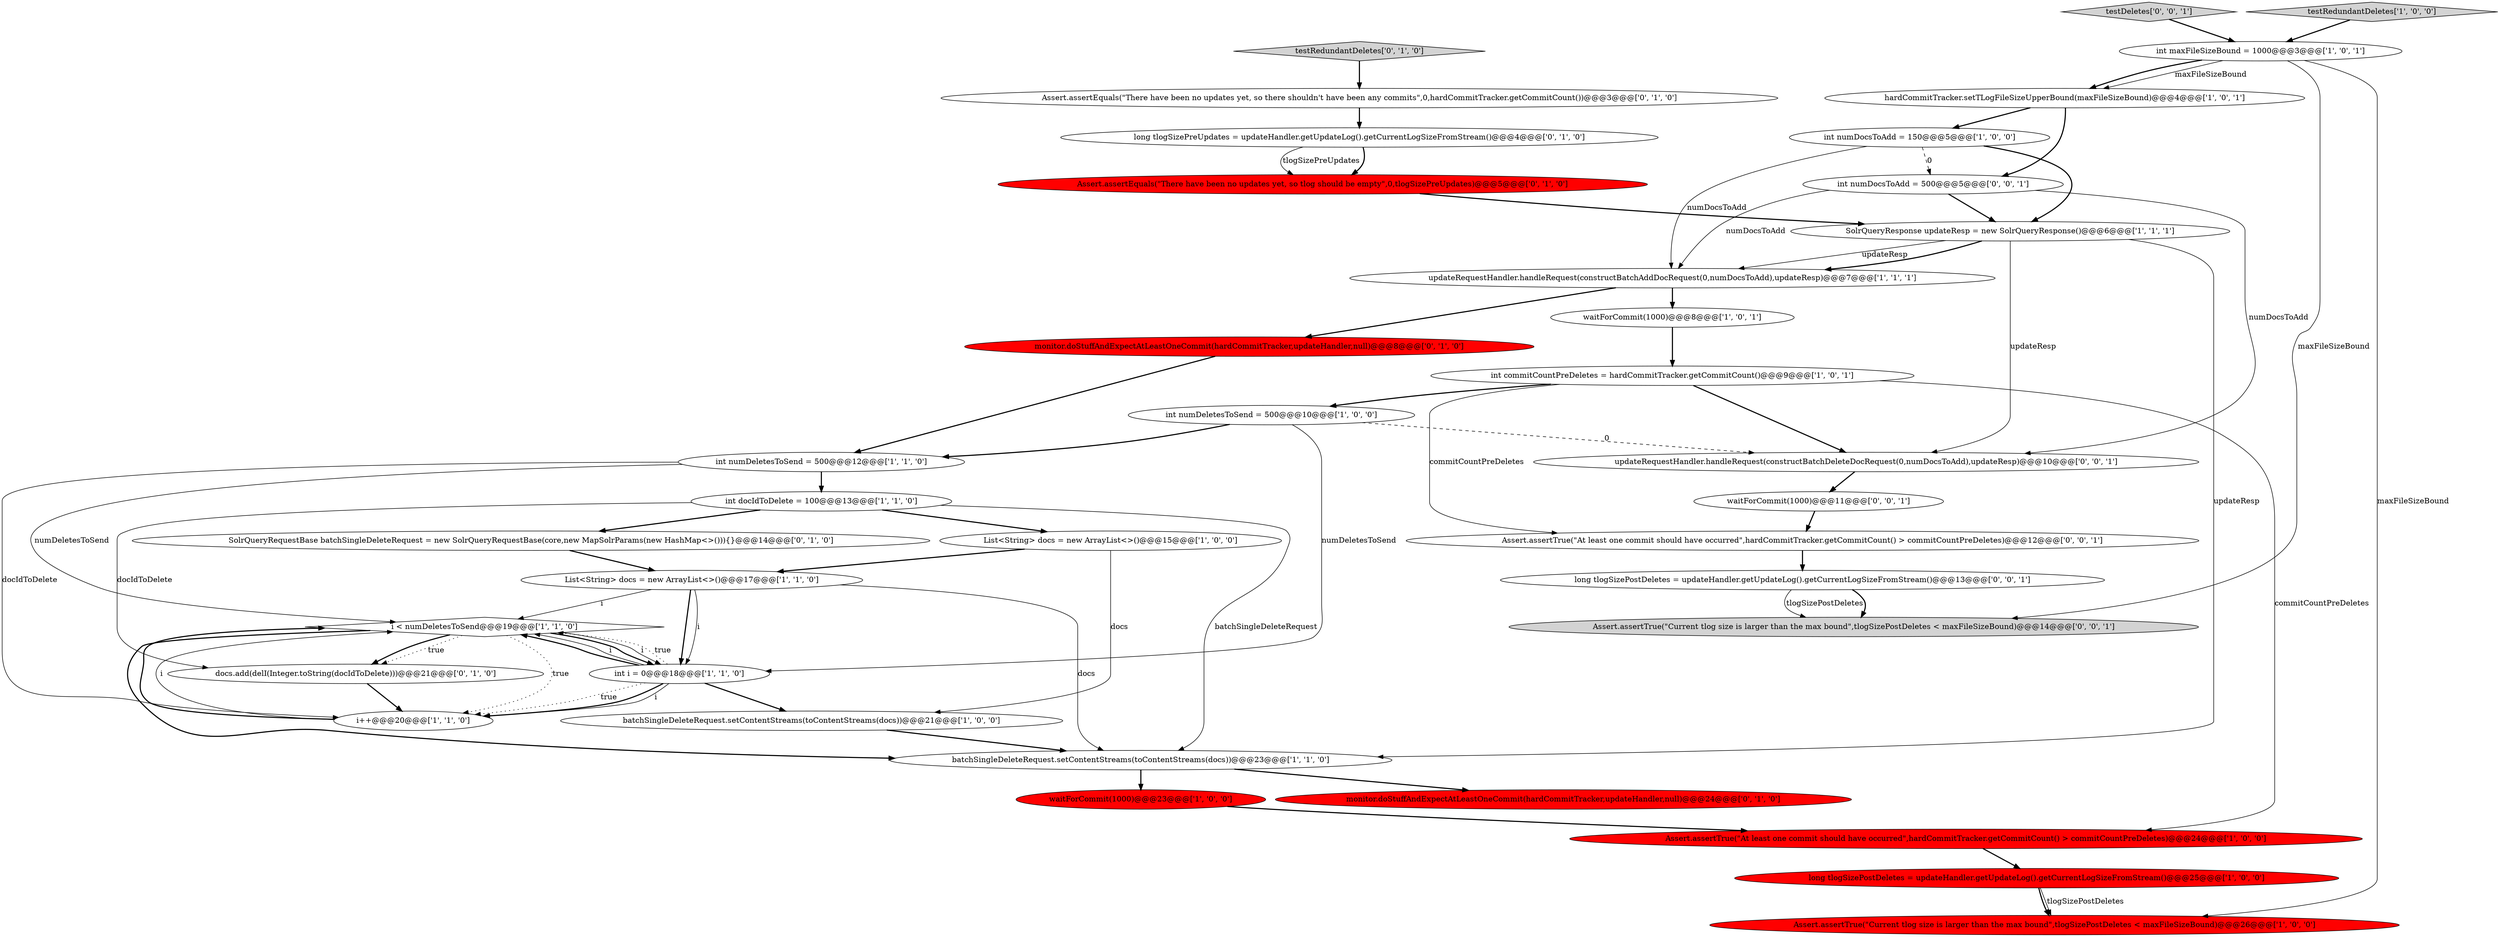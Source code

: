 digraph {
33 [style = filled, label = "testDeletes['0', '0', '1']", fillcolor = lightgray, shape = diamond image = "AAA0AAABBB3BBB"];
29 [style = filled, label = "long tlogSizePreUpdates = updateHandler.getUpdateLog().getCurrentLogSizeFromStream()@@@4@@@['0', '1', '0']", fillcolor = white, shape = ellipse image = "AAA0AAABBB2BBB"];
16 [style = filled, label = "int commitCountPreDeletes = hardCommitTracker.getCommitCount()@@@9@@@['1', '0', '1']", fillcolor = white, shape = ellipse image = "AAA0AAABBB1BBB"];
24 [style = filled, label = "monitor.doStuffAndExpectAtLeastOneCommit(hardCommitTracker,updateHandler,null)@@@24@@@['0', '1', '0']", fillcolor = red, shape = ellipse image = "AAA1AAABBB2BBB"];
22 [style = filled, label = "docs.add(delI(Integer.toString(docIdToDelete)))@@@21@@@['0', '1', '0']", fillcolor = white, shape = ellipse image = "AAA0AAABBB2BBB"];
8 [style = filled, label = "Assert.assertTrue(\"At least one commit should have occurred\",hardCommitTracker.getCommitCount() > commitCountPreDeletes)@@@24@@@['1', '0', '0']", fillcolor = red, shape = ellipse image = "AAA1AAABBB1BBB"];
34 [style = filled, label = "int numDocsToAdd = 500@@@5@@@['0', '0', '1']", fillcolor = white, shape = ellipse image = "AAA0AAABBB3BBB"];
4 [style = filled, label = "i < numDeletesToSend@@@19@@@['1', '1', '0']", fillcolor = white, shape = diamond image = "AAA0AAABBB1BBB"];
31 [style = filled, label = "Assert.assertTrue(\"Current tlog size is larger than the max bound\",tlogSizePostDeletes < maxFileSizeBound)@@@14@@@['0', '0', '1']", fillcolor = lightgray, shape = ellipse image = "AAA0AAABBB3BBB"];
11 [style = filled, label = "int numDeletesToSend = 500@@@12@@@['1', '1', '0']", fillcolor = white, shape = ellipse image = "AAA0AAABBB1BBB"];
6 [style = filled, label = "hardCommitTracker.setTLogFileSizeUpperBound(maxFileSizeBound)@@@4@@@['1', '0', '1']", fillcolor = white, shape = ellipse image = "AAA0AAABBB1BBB"];
23 [style = filled, label = "monitor.doStuffAndExpectAtLeastOneCommit(hardCommitTracker,updateHandler,null)@@@8@@@['0', '1', '0']", fillcolor = red, shape = ellipse image = "AAA1AAABBB2BBB"];
30 [style = filled, label = "updateRequestHandler.handleRequest(constructBatchDeleteDocRequest(0,numDocsToAdd),updateResp)@@@10@@@['0', '0', '1']", fillcolor = white, shape = ellipse image = "AAA0AAABBB3BBB"];
28 [style = filled, label = "testRedundantDeletes['0', '1', '0']", fillcolor = lightgray, shape = diamond image = "AAA0AAABBB2BBB"];
9 [style = filled, label = "i++@@@20@@@['1', '1', '0']", fillcolor = white, shape = ellipse image = "AAA0AAABBB1BBB"];
20 [style = filled, label = "List<String> docs = new ArrayList<>()@@@15@@@['1', '0', '0']", fillcolor = white, shape = ellipse image = "AAA0AAABBB1BBB"];
1 [style = filled, label = "int maxFileSizeBound = 1000@@@3@@@['1', '0', '1']", fillcolor = white, shape = ellipse image = "AAA0AAABBB1BBB"];
3 [style = filled, label = "int i = 0@@@18@@@['1', '1', '0']", fillcolor = white, shape = ellipse image = "AAA0AAABBB1BBB"];
0 [style = filled, label = "waitForCommit(1000)@@@23@@@['1', '0', '0']", fillcolor = red, shape = ellipse image = "AAA1AAABBB1BBB"];
36 [style = filled, label = "Assert.assertTrue(\"At least one commit should have occurred\",hardCommitTracker.getCommitCount() > commitCountPreDeletes)@@@12@@@['0', '0', '1']", fillcolor = white, shape = ellipse image = "AAA0AAABBB3BBB"];
15 [style = filled, label = "waitForCommit(1000)@@@8@@@['1', '0', '1']", fillcolor = white, shape = ellipse image = "AAA0AAABBB1BBB"];
7 [style = filled, label = "int numDeletesToSend = 500@@@10@@@['1', '0', '0']", fillcolor = white, shape = ellipse image = "AAA0AAABBB1BBB"];
17 [style = filled, label = "Assert.assertTrue(\"Current tlog size is larger than the max bound\",tlogSizePostDeletes < maxFileSizeBound)@@@26@@@['1', '0', '0']", fillcolor = red, shape = ellipse image = "AAA1AAABBB1BBB"];
27 [style = filled, label = "SolrQueryRequestBase batchSingleDeleteRequest = new SolrQueryRequestBase(core,new MapSolrParams(new HashMap<>())){}@@@14@@@['0', '1', '0']", fillcolor = white, shape = ellipse image = "AAA0AAABBB2BBB"];
13 [style = filled, label = "SolrQueryResponse updateResp = new SolrQueryResponse()@@@6@@@['1', '1', '1']", fillcolor = white, shape = ellipse image = "AAA0AAABBB1BBB"];
12 [style = filled, label = "updateRequestHandler.handleRequest(constructBatchAddDocRequest(0,numDocsToAdd),updateResp)@@@7@@@['1', '1', '1']", fillcolor = white, shape = ellipse image = "AAA0AAABBB1BBB"];
32 [style = filled, label = "long tlogSizePostDeletes = updateHandler.getUpdateLog().getCurrentLogSizeFromStream()@@@13@@@['0', '0', '1']", fillcolor = white, shape = ellipse image = "AAA0AAABBB3BBB"];
35 [style = filled, label = "waitForCommit(1000)@@@11@@@['0', '0', '1']", fillcolor = white, shape = ellipse image = "AAA0AAABBB3BBB"];
21 [style = filled, label = "long tlogSizePostDeletes = updateHandler.getUpdateLog().getCurrentLogSizeFromStream()@@@25@@@['1', '0', '0']", fillcolor = red, shape = ellipse image = "AAA1AAABBB1BBB"];
5 [style = filled, label = "batchSingleDeleteRequest.setContentStreams(toContentStreams(docs))@@@23@@@['1', '1', '0']", fillcolor = white, shape = ellipse image = "AAA0AAABBB1BBB"];
25 [style = filled, label = "Assert.assertEquals(\"There have been no updates yet, so tlog should be empty\",0,tlogSizePreUpdates)@@@5@@@['0', '1', '0']", fillcolor = red, shape = ellipse image = "AAA1AAABBB2BBB"];
18 [style = filled, label = "testRedundantDeletes['1', '0', '0']", fillcolor = lightgray, shape = diamond image = "AAA0AAABBB1BBB"];
19 [style = filled, label = "int numDocsToAdd = 150@@@5@@@['1', '0', '0']", fillcolor = white, shape = ellipse image = "AAA0AAABBB1BBB"];
2 [style = filled, label = "int docIdToDelete = 100@@@13@@@['1', '1', '0']", fillcolor = white, shape = ellipse image = "AAA0AAABBB1BBB"];
26 [style = filled, label = "Assert.assertEquals(\"There have been no updates yet, so there shouldn't have been any commits\",0,hardCommitTracker.getCommitCount())@@@3@@@['0', '1', '0']", fillcolor = white, shape = ellipse image = "AAA0AAABBB2BBB"];
14 [style = filled, label = "List<String> docs = new ArrayList<>()@@@17@@@['1', '1', '0']", fillcolor = white, shape = ellipse image = "AAA0AAABBB1BBB"];
10 [style = filled, label = "batchSingleDeleteRequest.setContentStreams(toContentStreams(docs))@@@21@@@['1', '0', '0']", fillcolor = white, shape = ellipse image = "AAA0AAABBB1BBB"];
14->3 [style = bold, label=""];
4->3 [style = bold, label=""];
11->4 [style = solid, label="numDeletesToSend"];
2->20 [style = bold, label=""];
7->11 [style = bold, label=""];
3->4 [style = dotted, label="true"];
6->34 [style = bold, label=""];
27->14 [style = bold, label=""];
25->13 [style = bold, label=""];
1->17 [style = solid, label="maxFileSizeBound"];
26->29 [style = bold, label=""];
9->4 [style = bold, label=""];
22->9 [style = bold, label=""];
34->13 [style = bold, label=""];
12->15 [style = bold, label=""];
16->7 [style = bold, label=""];
1->6 [style = solid, label="maxFileSizeBound"];
11->9 [style = solid, label="docIdToDelete"];
1->31 [style = solid, label="maxFileSizeBound"];
29->25 [style = bold, label=""];
28->26 [style = bold, label=""];
20->14 [style = bold, label=""];
4->3 [style = solid, label="i"];
36->32 [style = bold, label=""];
6->19 [style = bold, label=""];
33->1 [style = bold, label=""];
20->10 [style = solid, label="docs"];
3->9 [style = dotted, label="true"];
15->16 [style = bold, label=""];
29->25 [style = solid, label="tlogSizePreUpdates"];
14->3 [style = solid, label="i"];
3->4 [style = bold, label=""];
11->2 [style = bold, label=""];
3->4 [style = solid, label="i"];
16->8 [style = solid, label="commitCountPreDeletes"];
13->5 [style = solid, label="updateResp"];
3->9 [style = bold, label=""];
3->10 [style = bold, label=""];
19->34 [style = dashed, label="0"];
13->12 [style = solid, label="updateResp"];
21->17 [style = solid, label="tlogSizePostDeletes"];
3->9 [style = solid, label="i"];
1->6 [style = bold, label=""];
13->12 [style = bold, label=""];
16->36 [style = solid, label="commitCountPreDeletes"];
19->13 [style = bold, label=""];
2->5 [style = solid, label="batchSingleDeleteRequest"];
7->3 [style = solid, label="numDeletesToSend"];
10->5 [style = bold, label=""];
14->5 [style = solid, label="docs"];
5->0 [style = bold, label=""];
18->1 [style = bold, label=""];
2->22 [style = solid, label="docIdToDelete"];
30->35 [style = bold, label=""];
5->24 [style = bold, label=""];
4->22 [style = dotted, label="true"];
16->30 [style = bold, label=""];
7->30 [style = dashed, label="0"];
19->12 [style = solid, label="numDocsToAdd"];
0->8 [style = bold, label=""];
8->21 [style = bold, label=""];
2->27 [style = bold, label=""];
13->30 [style = solid, label="updateResp"];
12->23 [style = bold, label=""];
14->4 [style = solid, label="i"];
35->36 [style = bold, label=""];
23->11 [style = bold, label=""];
9->4 [style = solid, label="i"];
4->9 [style = dotted, label="true"];
32->31 [style = solid, label="tlogSizePostDeletes"];
21->17 [style = bold, label=""];
34->30 [style = solid, label="numDocsToAdd"];
4->22 [style = bold, label=""];
4->5 [style = bold, label=""];
32->31 [style = bold, label=""];
34->12 [style = solid, label="numDocsToAdd"];
}
